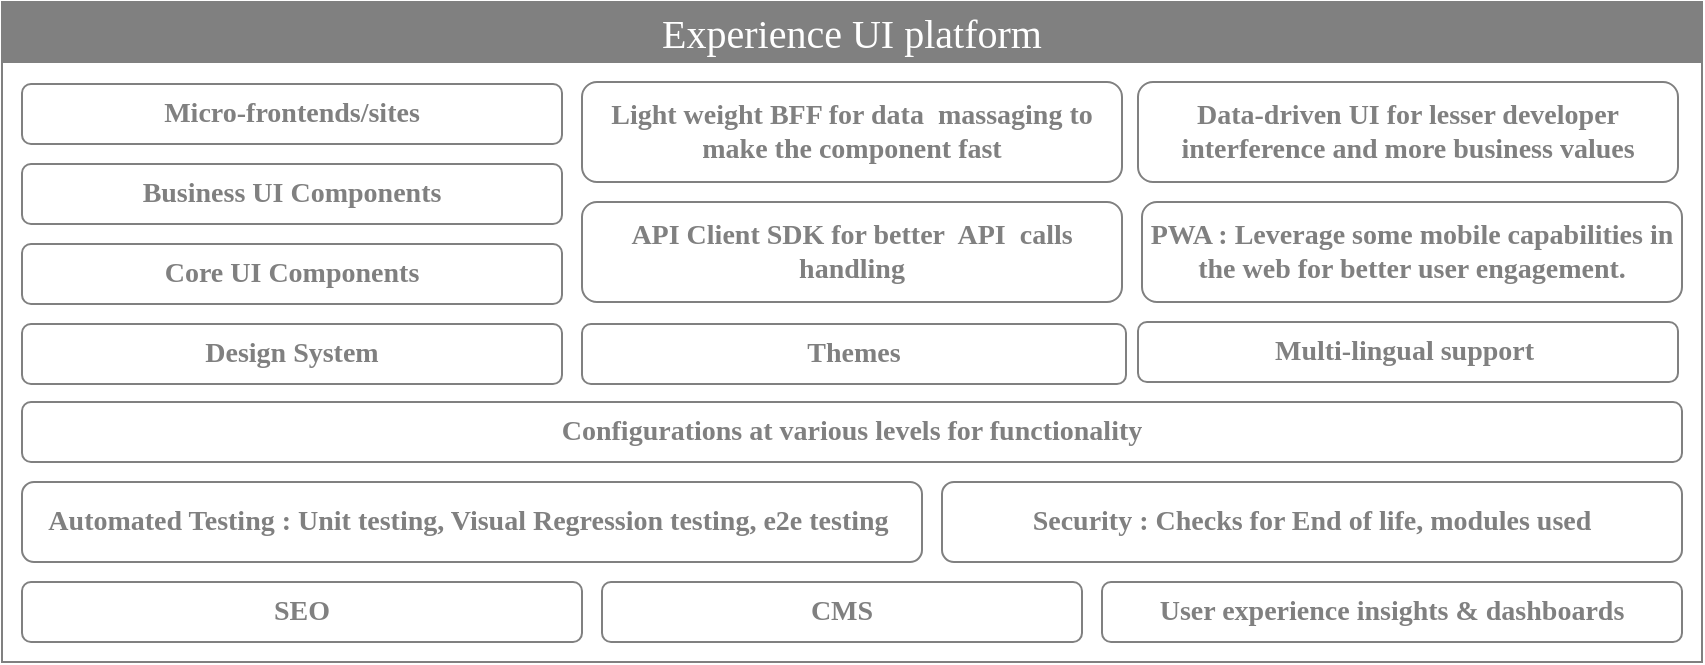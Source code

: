 <mxfile version="20.5.3" type="github" pages="2">
  <diagram name="frontend-components" id="Yclum5GaWB9YdnRcci6Y">
    <mxGraphModel dx="2076" dy="734" grid="1" gridSize="10" guides="1" tooltips="1" connect="1" arrows="1" fold="1" page="1" pageScale="1" pageWidth="850" pageHeight="1100" math="0" shadow="0">
      <root>
        <mxCell id="Kc_LJN7SwA_--HTSMM4O-0" />
        <mxCell id="Kc_LJN7SwA_--HTSMM4O-1" parent="Kc_LJN7SwA_--HTSMM4O-0" />
        <mxCell id="EP1gxd-YTBWEPIi2zR5S-0" value="" style="rounded=0;whiteSpace=wrap;html=1;shadow=0;fontFamily=Bitter;fontSource=https%3A%2F%2Ffonts.googleapis.com%2Fcss%3Ffamily%3DBitter;fontSize=20;fontColor=#808080;strokeColor=#808080;fillColor=none;gradientColor=none;" vertex="1" parent="Kc_LJN7SwA_--HTSMM4O-1">
          <mxGeometry x="-130" y="480" width="850" height="300" as="geometry" />
        </mxCell>
        <mxCell id="EP1gxd-YTBWEPIi2zR5S-8" value="&lt;font&gt;Experience UI platform&lt;/font&gt;" style="rounded=0;whiteSpace=wrap;html=1;shadow=0;fontFamily=Bitter;fontSource=https%3A%2F%2Ffonts.googleapis.com%2Fcss%3Ffamily%3DBitter;fontSize=20;fontColor=#FFFFFF;strokeColor=#808080;fillColor=#808080;gradientColor=none;" vertex="1" parent="Kc_LJN7SwA_--HTSMM4O-1">
          <mxGeometry x="-130" y="450" width="850" height="30" as="geometry" />
        </mxCell>
        <mxCell id="EP1gxd-YTBWEPIi2zR5S-36" value="PWA : Leverage some mobile capabilities in the web for better user engagement." style="rounded=1;whiteSpace=wrap;html=1;fontColor=#808080;strokeColor=#808080;fillColor=default;fontFamily=Bitter;fontSource=https%3A%2F%2Ffonts.googleapis.com%2Fcss%3Ffamily%3DBitter;fontSize=14;fontStyle=1" vertex="1" parent="Kc_LJN7SwA_--HTSMM4O-1">
          <mxGeometry x="440" y="550" width="270" height="50" as="geometry" />
        </mxCell>
        <mxCell id="EP1gxd-YTBWEPIi2zR5S-37" value="Data-driven UI for lesser developer interference and more business values" style="rounded=1;whiteSpace=wrap;html=1;fontColor=#808080;strokeColor=#808080;fillColor=default;fontFamily=Bitter;fontSource=https%3A%2F%2Ffonts.googleapis.com%2Fcss%3Ffamily%3DBitter;fontSize=14;fontStyle=1" vertex="1" parent="Kc_LJN7SwA_--HTSMM4O-1">
          <mxGeometry x="438" y="490" width="270" height="50" as="geometry" />
        </mxCell>
        <mxCell id="EP1gxd-YTBWEPIi2zR5S-44" value="Multi-lingual support&amp;nbsp;" style="rounded=1;whiteSpace=wrap;html=1;fontColor=#808080;strokeColor=#808080;fillColor=default;fontFamily=Bitter;fontSource=https%3A%2F%2Ffonts.googleapis.com%2Fcss%3Ffamily%3DBitter;fontSize=14;fontStyle=1" vertex="1" parent="Kc_LJN7SwA_--HTSMM4O-1">
          <mxGeometry x="438" y="610" width="270" height="30" as="geometry" />
        </mxCell>
        <mxCell id="EP1gxd-YTBWEPIi2zR5S-45" value="Configurations at various levels for functionality" style="rounded=1;whiteSpace=wrap;html=1;fontColor=#808080;strokeColor=#808080;fillColor=default;fontFamily=Bitter;fontSource=https%3A%2F%2Ffonts.googleapis.com%2Fcss%3Ffamily%3DBitter;fontSize=14;fontStyle=1;labelBackgroundColor=none;" vertex="1" parent="Kc_LJN7SwA_--HTSMM4O-1">
          <mxGeometry x="-120" y="650" width="830" height="30" as="geometry" />
        </mxCell>
        <mxCell id="EP1gxd-YTBWEPIi2zR5S-46" value="Themes" style="rounded=1;whiteSpace=wrap;html=1;fontColor=#808080;strokeColor=#808080;fillColor=default;fontFamily=Bitter;fontSource=https%3A%2F%2Ffonts.googleapis.com%2Fcss%3Ffamily%3DBitter;fontSize=14;fontStyle=1;labelBackgroundColor=none;" vertex="1" parent="Kc_LJN7SwA_--HTSMM4O-1">
          <mxGeometry x="160" y="611" width="272" height="30" as="geometry" />
        </mxCell>
        <mxCell id="EP1gxd-YTBWEPIi2zR5S-29" value="API Client SDK for better&amp;nbsp; API&amp;nbsp; calls handling" style="rounded=1;whiteSpace=wrap;html=1;fontColor=#808080;strokeColor=#808080;fillColor=default;fontFamily=Bitter;fontSource=https%3A%2F%2Ffonts.googleapis.com%2Fcss%3Ffamily%3DBitter;fontSize=14;fontStyle=1" vertex="1" parent="Kc_LJN7SwA_--HTSMM4O-1">
          <mxGeometry x="160" y="550" width="270" height="50" as="geometry" />
        </mxCell>
        <mxCell id="EP1gxd-YTBWEPIi2zR5S-30" value="Light weight BFF for data&amp;nbsp; massaging to make the component fast" style="rounded=1;whiteSpace=wrap;html=1;fontColor=#808080;strokeColor=#808080;fillColor=default;fontFamily=Bitter;fontSource=https%3A%2F%2Ffonts.googleapis.com%2Fcss%3Ffamily%3DBitter;fontSize=14;fontStyle=1" vertex="1" parent="Kc_LJN7SwA_--HTSMM4O-1">
          <mxGeometry x="160" y="490" width="270" height="50" as="geometry" />
        </mxCell>
        <mxCell id="EP1gxd-YTBWEPIi2zR5S-4" value="Design System" style="rounded=1;whiteSpace=wrap;html=1;fontColor=#808080;strokeColor=#808080;fillColor=default;fontFamily=Bitter;fontSource=https%3A%2F%2Ffonts.googleapis.com%2Fcss%3Ffamily%3DBitter;fontSize=14;fontStyle=1" vertex="1" parent="Kc_LJN7SwA_--HTSMM4O-1">
          <mxGeometry x="-120" y="611" width="270" height="30" as="geometry" />
        </mxCell>
        <mxCell id="EP1gxd-YTBWEPIi2zR5S-5" value="Core UI Components" style="rounded=1;whiteSpace=wrap;html=1;fontColor=#808080;strokeColor=#808080;fillColor=default;fontFamily=Bitter;fontSource=https%3A%2F%2Ffonts.googleapis.com%2Fcss%3Ffamily%3DBitter;fontSize=14;fontStyle=1" vertex="1" parent="Kc_LJN7SwA_--HTSMM4O-1">
          <mxGeometry x="-120" y="571" width="270" height="30" as="geometry" />
        </mxCell>
        <mxCell id="EP1gxd-YTBWEPIi2zR5S-6" value="Micro-frontends/sites" style="rounded=1;whiteSpace=wrap;html=1;fontColor=#808080;strokeColor=#808080;fillColor=default;fontFamily=Bitter;fontSource=https%3A%2F%2Ffonts.googleapis.com%2Fcss%3Ffamily%3DBitter;fontSize=14;fontStyle=1" vertex="1" parent="Kc_LJN7SwA_--HTSMM4O-1">
          <mxGeometry x="-120" y="491" width="270" height="30" as="geometry" />
        </mxCell>
        <mxCell id="EP1gxd-YTBWEPIi2zR5S-7" value="Business UI Components" style="rounded=1;whiteSpace=wrap;html=1;fontColor=#808080;strokeColor=#808080;fillColor=default;fontFamily=Bitter;fontSource=https%3A%2F%2Ffonts.googleapis.com%2Fcss%3Ffamily%3DBitter;fontSize=14;fontStyle=1" vertex="1" parent="Kc_LJN7SwA_--HTSMM4O-1">
          <mxGeometry x="-120" y="531" width="270" height="30" as="geometry" />
        </mxCell>
        <mxCell id="EP1gxd-YTBWEPIi2zR5S-41" value="Security : Checks for End of life, modules used" style="rounded=1;whiteSpace=wrap;html=1;fontColor=#808080;strokeColor=#808080;fillColor=default;fontFamily=Bitter;fontSource=https%3A%2F%2Ffonts.googleapis.com%2Fcss%3Ffamily%3DBitter;fontSize=14;fontStyle=1" vertex="1" parent="Kc_LJN7SwA_--HTSMM4O-1">
          <mxGeometry x="340" y="690" width="370" height="40" as="geometry" />
        </mxCell>
        <mxCell id="EP1gxd-YTBWEPIi2zR5S-42" value="Automated Testing : Unit testing, Visual Regression testing, e2e testing&amp;nbsp;" style="rounded=1;whiteSpace=wrap;html=1;fontColor=#808080;strokeColor=#808080;fillColor=default;fontFamily=Bitter;fontSource=https%3A%2F%2Ffonts.googleapis.com%2Fcss%3Ffamily%3DBitter;fontSize=14;fontStyle=1" vertex="1" parent="Kc_LJN7SwA_--HTSMM4O-1">
          <mxGeometry x="-120" y="690" width="450" height="40" as="geometry" />
        </mxCell>
        <mxCell id="EP1gxd-YTBWEPIi2zR5S-47" value="SEO" style="rounded=1;whiteSpace=wrap;html=1;fontColor=#808080;strokeColor=#808080;fillColor=default;fontFamily=Bitter;fontSource=https%3A%2F%2Ffonts.googleapis.com%2Fcss%3Ffamily%3DBitter;fontSize=14;fontStyle=1;horizontal=1;" vertex="1" parent="Kc_LJN7SwA_--HTSMM4O-1">
          <mxGeometry x="-120" y="740" width="280" height="30" as="geometry" />
        </mxCell>
        <mxCell id="EP1gxd-YTBWEPIi2zR5S-48" value="CMS" style="rounded=1;whiteSpace=wrap;html=1;fontColor=#808080;strokeColor=#808080;fillColor=default;fontFamily=Bitter;fontSource=https%3A%2F%2Ffonts.googleapis.com%2Fcss%3Ffamily%3DBitter;fontSize=14;fontStyle=1;horizontal=1;" vertex="1" parent="Kc_LJN7SwA_--HTSMM4O-1">
          <mxGeometry x="170" y="740" width="240" height="30" as="geometry" />
        </mxCell>
        <mxCell id="EP1gxd-YTBWEPIi2zR5S-49" value="User experience insights &amp;amp; dashboards" style="rounded=1;whiteSpace=wrap;html=1;fontColor=#808080;strokeColor=#808080;fillColor=default;fontFamily=Bitter;fontSource=https%3A%2F%2Ffonts.googleapis.com%2Fcss%3Ffamily%3DBitter;fontSize=14;fontStyle=1;labelBackgroundColor=none;" vertex="1" parent="Kc_LJN7SwA_--HTSMM4O-1">
          <mxGeometry x="420" y="740" width="290" height="30" as="geometry" />
        </mxCell>
      </root>
    </mxGraphModel>
  </diagram>
  <diagram name="DRY" id="rf85TmJHdUS_El5Pn_WM">
    <mxGraphModel dx="1892" dy="624" grid="1" gridSize="10" guides="1" tooltips="1" connect="1" arrows="1" fold="1" page="1" pageScale="1" pageWidth="850" pageHeight="1100" math="0" shadow="0">
      <root>
        <mxCell id="zGwPkA8JbVIBbAJs_qck-0" />
        <mxCell id="zGwPkA8JbVIBbAJs_qck-1" parent="zGwPkA8JbVIBbAJs_qck-0" />
        <mxCell id="zGwPkA8JbVIBbAJs_qck-2" value="" style="rounded=0;whiteSpace=wrap;html=1;shadow=0;fontFamily=Bitter;fontSource=https%3A%2F%2Ffonts.googleapis.com%2Fcss%3Ffamily%3DBitter;fontSize=20;fontColor=#808080;strokeColor=#808080;fillColor=none;gradientColor=none;" vertex="1" parent="zGwPkA8JbVIBbAJs_qck-1">
          <mxGeometry x="-130" y="480" width="850" height="300" as="geometry" />
        </mxCell>
        <mxCell id="zGwPkA8JbVIBbAJs_qck-3" value="&lt;font&gt;Experience UI platform&lt;/font&gt;" style="rounded=0;whiteSpace=wrap;html=1;shadow=0;fontFamily=Bitter;fontSource=https%3A%2F%2Ffonts.googleapis.com%2Fcss%3Ffamily%3DBitter;fontSize=20;fontColor=#FFFFFF;strokeColor=#808080;fillColor=#808080;gradientColor=none;" vertex="1" parent="zGwPkA8JbVIBbAJs_qck-1">
          <mxGeometry x="-130" y="450" width="850" height="30" as="geometry" />
        </mxCell>
        <mxCell id="zGwPkA8JbVIBbAJs_qck-4" value="PWA : Leverage some mobile capabilities in the web for better user engagement." style="rounded=1;whiteSpace=wrap;html=1;fontColor=#808080;strokeColor=#808080;fillColor=default;fontFamily=Bitter;fontSource=https%3A%2F%2Ffonts.googleapis.com%2Fcss%3Ffamily%3DBitter;fontSize=14;fontStyle=1" vertex="1" parent="zGwPkA8JbVIBbAJs_qck-1">
          <mxGeometry x="440" y="550" width="270" height="50" as="geometry" />
        </mxCell>
        <mxCell id="zGwPkA8JbVIBbAJs_qck-5" value="Data-driven UI for lesser developer interference and more business values" style="rounded=1;whiteSpace=wrap;html=1;fontColor=#808080;strokeColor=#808080;fillColor=default;fontFamily=Bitter;fontSource=https%3A%2F%2Ffonts.googleapis.com%2Fcss%3Ffamily%3DBitter;fontSize=14;fontStyle=1" vertex="1" parent="zGwPkA8JbVIBbAJs_qck-1">
          <mxGeometry x="438" y="490" width="270" height="50" as="geometry" />
        </mxCell>
        <mxCell id="zGwPkA8JbVIBbAJs_qck-6" value="Multi-lingual support&amp;nbsp;" style="rounded=1;whiteSpace=wrap;html=1;fontColor=#808080;strokeColor=#808080;fillColor=default;fontFamily=Bitter;fontSource=https%3A%2F%2Ffonts.googleapis.com%2Fcss%3Ffamily%3DBitter;fontSize=14;fontStyle=1" vertex="1" parent="zGwPkA8JbVIBbAJs_qck-1">
          <mxGeometry x="438" y="610" width="270" height="30" as="geometry" />
        </mxCell>
        <mxCell id="zGwPkA8JbVIBbAJs_qck-7" value="Configurations at various levels for functionality" style="rounded=1;whiteSpace=wrap;html=1;fontColor=#808080;strokeColor=#808080;fillColor=default;fontFamily=Bitter;fontSource=https%3A%2F%2Ffonts.googleapis.com%2Fcss%3Ffamily%3DBitter;fontSize=14;fontStyle=1;labelBackgroundColor=none;" vertex="1" parent="zGwPkA8JbVIBbAJs_qck-1">
          <mxGeometry x="-120" y="650" width="830" height="30" as="geometry" />
        </mxCell>
        <mxCell id="zGwPkA8JbVIBbAJs_qck-8" value="Themes" style="rounded=1;whiteSpace=wrap;html=1;fontColor=#808080;strokeColor=#808080;fillColor=default;fontFamily=Bitter;fontSource=https%3A%2F%2Ffonts.googleapis.com%2Fcss%3Ffamily%3DBitter;fontSize=14;fontStyle=1;labelBackgroundColor=none;" vertex="1" parent="zGwPkA8JbVIBbAJs_qck-1">
          <mxGeometry x="160" y="611" width="272" height="30" as="geometry" />
        </mxCell>
        <mxCell id="zGwPkA8JbVIBbAJs_qck-9" value="API Client SDK for better&amp;nbsp; API&amp;nbsp; calls handling" style="rounded=1;whiteSpace=wrap;html=1;fontColor=#808080;strokeColor=#808080;fillColor=default;fontFamily=Bitter;fontSource=https%3A%2F%2Ffonts.googleapis.com%2Fcss%3Ffamily%3DBitter;fontSize=14;fontStyle=1" vertex="1" parent="zGwPkA8JbVIBbAJs_qck-1">
          <mxGeometry x="160" y="550" width="270" height="50" as="geometry" />
        </mxCell>
        <mxCell id="zGwPkA8JbVIBbAJs_qck-10" value="Light weight BFF for data&amp;nbsp; massaging to make the component fast" style="rounded=1;whiteSpace=wrap;html=1;fontColor=#808080;strokeColor=#808080;fillColor=default;fontFamily=Bitter;fontSource=https%3A%2F%2Ffonts.googleapis.com%2Fcss%3Ffamily%3DBitter;fontSize=14;fontStyle=1" vertex="1" parent="zGwPkA8JbVIBbAJs_qck-1">
          <mxGeometry x="160" y="490" width="270" height="50" as="geometry" />
        </mxCell>
        <mxCell id="zGwPkA8JbVIBbAJs_qck-11" value="Design System" style="rounded=1;whiteSpace=wrap;html=1;fontColor=#F26170;strokeColor=#F26170;fillColor=default;fontFamily=Bitter;fontSource=https%3A%2F%2Ffonts.googleapis.com%2Fcss%3Ffamily%3DBitter;fontSize=14;fontStyle=1" vertex="1" parent="zGwPkA8JbVIBbAJs_qck-1">
          <mxGeometry x="-120" y="611" width="270" height="30" as="geometry" />
        </mxCell>
        <mxCell id="zGwPkA8JbVIBbAJs_qck-12" value="Core UI Components" style="rounded=1;whiteSpace=wrap;html=1;fontColor=#F26170;strokeColor=#F26170;fillColor=default;fontFamily=Bitter;fontSource=https%3A%2F%2Ffonts.googleapis.com%2Fcss%3Ffamily%3DBitter;fontSize=14;fontStyle=1" vertex="1" parent="zGwPkA8JbVIBbAJs_qck-1">
          <mxGeometry x="-120" y="571" width="270" height="30" as="geometry" />
        </mxCell>
        <mxCell id="zGwPkA8JbVIBbAJs_qck-13" value="Micro-frontends/sites" style="rounded=1;whiteSpace=wrap;html=1;fontColor=#F26170;strokeColor=#F26170;fillColor=default;fontFamily=Bitter;fontSource=https%3A%2F%2Ffonts.googleapis.com%2Fcss%3Ffamily%3DBitter;fontSize=14;fontStyle=1" vertex="1" parent="zGwPkA8JbVIBbAJs_qck-1">
          <mxGeometry x="-120" y="491" width="270" height="30" as="geometry" />
        </mxCell>
        <mxCell id="zGwPkA8JbVIBbAJs_qck-14" value="Business UI Components" style="rounded=1;whiteSpace=wrap;html=1;fontColor=#F26170;strokeColor=#F26170;fillColor=default;fontFamily=Bitter;fontSource=https%3A%2F%2Ffonts.googleapis.com%2Fcss%3Ffamily%3DBitter;fontSize=14;fontStyle=1" vertex="1" parent="zGwPkA8JbVIBbAJs_qck-1">
          <mxGeometry x="-120" y="531" width="270" height="30" as="geometry" />
        </mxCell>
        <mxCell id="zGwPkA8JbVIBbAJs_qck-15" value="Security : Checks for End of life, modules used" style="rounded=1;whiteSpace=wrap;html=1;fontColor=#808080;strokeColor=#808080;fillColor=default;fontFamily=Bitter;fontSource=https%3A%2F%2Ffonts.googleapis.com%2Fcss%3Ffamily%3DBitter;fontSize=14;fontStyle=1" vertex="1" parent="zGwPkA8JbVIBbAJs_qck-1">
          <mxGeometry x="340" y="690" width="370" height="40" as="geometry" />
        </mxCell>
        <mxCell id="zGwPkA8JbVIBbAJs_qck-16" value="Automated Testing : Unit testing, Visual Regression testing, e2e testing&amp;nbsp;" style="rounded=1;whiteSpace=wrap;html=1;fontColor=#808080;strokeColor=#808080;fillColor=default;fontFamily=Bitter;fontSource=https%3A%2F%2Ffonts.googleapis.com%2Fcss%3Ffamily%3DBitter;fontSize=14;fontStyle=1" vertex="1" parent="zGwPkA8JbVIBbAJs_qck-1">
          <mxGeometry x="-120" y="690" width="450" height="40" as="geometry" />
        </mxCell>
        <mxCell id="zGwPkA8JbVIBbAJs_qck-17" value="SEO" style="rounded=1;whiteSpace=wrap;html=1;fontColor=#808080;strokeColor=#808080;fillColor=default;fontFamily=Bitter;fontSource=https%3A%2F%2Ffonts.googleapis.com%2Fcss%3Ffamily%3DBitter;fontSize=14;fontStyle=1;horizontal=1;" vertex="1" parent="zGwPkA8JbVIBbAJs_qck-1">
          <mxGeometry x="-120" y="740" width="280" height="30" as="geometry" />
        </mxCell>
        <mxCell id="zGwPkA8JbVIBbAJs_qck-18" value="CMS" style="rounded=1;whiteSpace=wrap;html=1;fontColor=#808080;strokeColor=#808080;fillColor=default;fontFamily=Bitter;fontSource=https%3A%2F%2Ffonts.googleapis.com%2Fcss%3Ffamily%3DBitter;fontSize=14;fontStyle=1;horizontal=1;" vertex="1" parent="zGwPkA8JbVIBbAJs_qck-1">
          <mxGeometry x="170" y="740" width="240" height="30" as="geometry" />
        </mxCell>
        <mxCell id="zGwPkA8JbVIBbAJs_qck-19" value="User experience insights &amp;amp; dashboards" style="rounded=1;whiteSpace=wrap;html=1;fontColor=#808080;strokeColor=#808080;fillColor=default;fontFamily=Bitter;fontSource=https%3A%2F%2Ffonts.googleapis.com%2Fcss%3Ffamily%3DBitter;fontSize=14;fontStyle=1;labelBackgroundColor=none;" vertex="1" parent="zGwPkA8JbVIBbAJs_qck-1">
          <mxGeometry x="420" y="740" width="290" height="30" as="geometry" />
        </mxCell>
      </root>
    </mxGraphModel>
  </diagram>
</mxfile>
